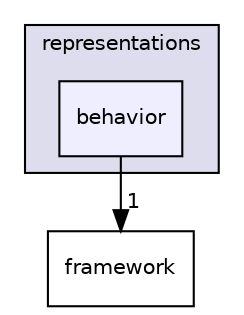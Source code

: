 digraph "source/dnt/representations/behavior" {
  compound=true
  node [ fontsize="10", fontname="Helvetica"];
  edge [ labelfontsize="10", labelfontname="Helvetica"];
  subgraph clusterdir_ffe3ad53f1ced0e013eef8ad4adffcb5 {
    graph [ bgcolor="#ddddee", pencolor="black", label="representations" fontname="Helvetica", fontsize="10", URL="dir_ffe3ad53f1ced0e013eef8ad4adffcb5.html"]
  dir_4f36db36c980b157df9a3731968ec4dc [shape=box, label="behavior", style="filled", fillcolor="#eeeeff", pencolor="black", URL="dir_4f36db36c980b157df9a3731968ec4dc.html"];
  }
  dir_d108a8a52eeac75b0e597769f03f48e5 [shape=box label="framework" URL="dir_d108a8a52eeac75b0e597769f03f48e5.html"];
  dir_4f36db36c980b157df9a3731968ec4dc->dir_d108a8a52eeac75b0e597769f03f48e5 [headlabel="1", labeldistance=1.5 headhref="dir_000029_000003.html"];
}
